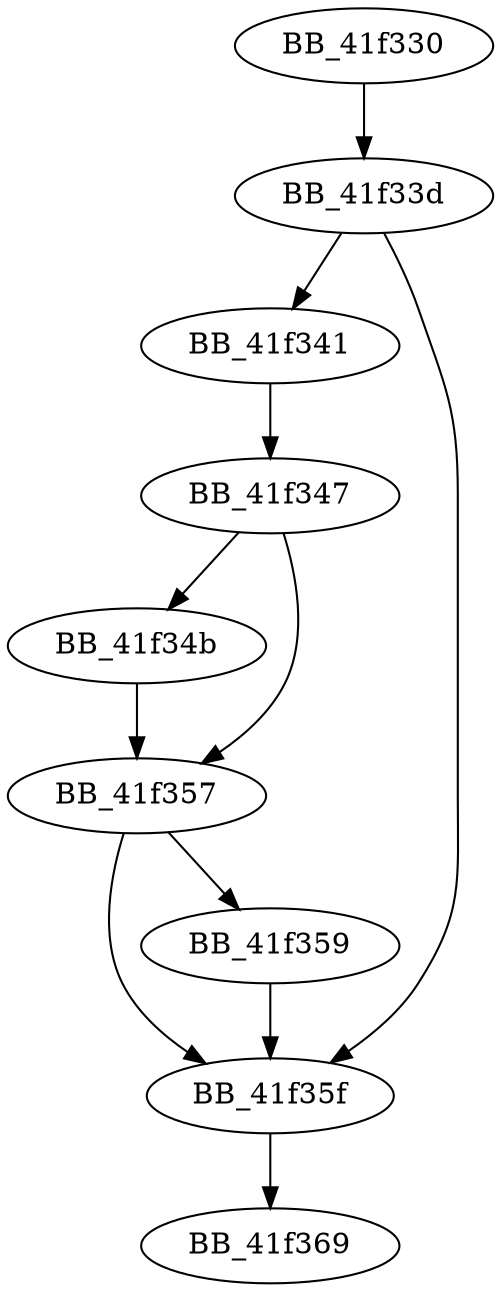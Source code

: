 DiGraph sub_41F330{
BB_41f330->BB_41f33d
BB_41f33d->BB_41f341
BB_41f33d->BB_41f35f
BB_41f341->BB_41f347
BB_41f347->BB_41f34b
BB_41f347->BB_41f357
BB_41f34b->BB_41f357
BB_41f357->BB_41f359
BB_41f357->BB_41f35f
BB_41f359->BB_41f35f
BB_41f35f->BB_41f369
}
